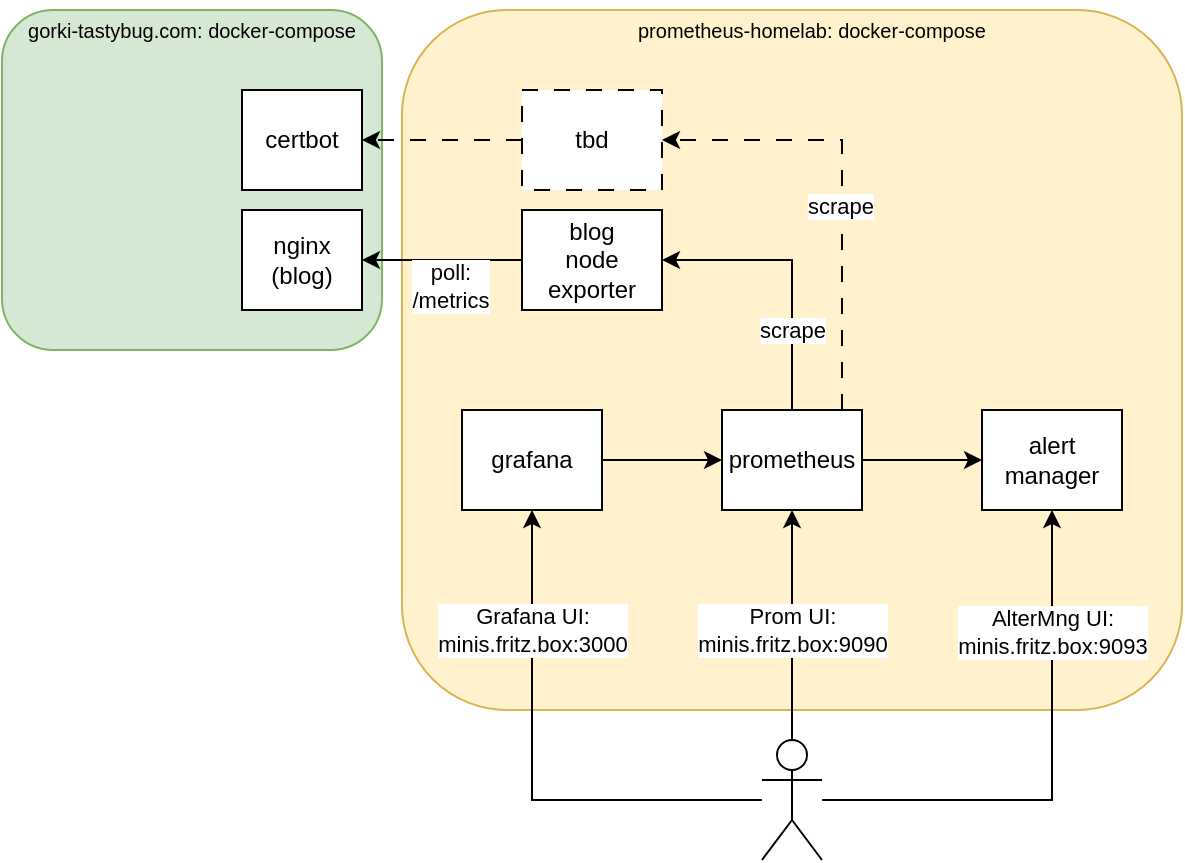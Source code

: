 <mxfile version="24.6.4" type="device">
  <diagram name="Page-1" id="Q6AwAnVcPE8O3ME2WkNf">
    <mxGraphModel dx="1801" dy="1047" grid="1" gridSize="10" guides="1" tooltips="1" connect="1" arrows="1" fold="1" page="1" pageScale="1" pageWidth="827" pageHeight="1169" math="0" shadow="0">
      <root>
        <mxCell id="0" />
        <mxCell id="1" parent="0" />
        <mxCell id="6w2oe1kkCzwspKvQk17Y-18" value="" style="rounded=1;whiteSpace=wrap;html=1;fillColor=#fff2cc;strokeColor=#d6b656;" parent="1" vertex="1">
          <mxGeometry x="230" y="160" width="390" height="350" as="geometry" />
        </mxCell>
        <mxCell id="6w2oe1kkCzwspKvQk17Y-7" value="" style="rounded=1;whiteSpace=wrap;html=1;fillColor=#d5e8d4;textShadow=1;labelBackgroundColor=none;strokeColor=#82b366;" parent="1" vertex="1">
          <mxGeometry x="30" y="160" width="190" height="170" as="geometry" />
        </mxCell>
        <mxCell id="6w2oe1kkCzwspKvQk17Y-1" value="nginx&lt;div&gt;(blog)&lt;/div&gt;" style="rounded=0;whiteSpace=wrap;html=1;" parent="1" vertex="1">
          <mxGeometry x="150" y="260" width="60" height="50" as="geometry" />
        </mxCell>
        <mxCell id="6w2oe1kkCzwspKvQk17Y-10" style="edgeStyle=orthogonalEdgeStyle;rounded=0;orthogonalLoop=1;jettySize=auto;html=1;entryX=1;entryY=0.5;entryDx=0;entryDy=0;" parent="1" source="6w2oe1kkCzwspKvQk17Y-2" target="6w2oe1kkCzwspKvQk17Y-1" edge="1">
          <mxGeometry relative="1" as="geometry">
            <Array as="points">
              <mxPoint x="270" y="285" />
            </Array>
          </mxGeometry>
        </mxCell>
        <mxCell id="6w2oe1kkCzwspKvQk17Y-11" value="poll:&lt;div&gt;/metrics&lt;/div&gt;" style="edgeLabel;html=1;align=center;verticalAlign=middle;resizable=0;points=[];" parent="6w2oe1kkCzwspKvQk17Y-10" vertex="1" connectable="0">
          <mxGeometry x="-0.081" y="1" relative="1" as="geometry">
            <mxPoint x="1" y="12" as="offset" />
          </mxGeometry>
        </mxCell>
        <mxCell id="6w2oe1kkCzwspKvQk17Y-2" value="blog&lt;div&gt;node&lt;/div&gt;&lt;div&gt;exporter&lt;/div&gt;" style="rounded=0;whiteSpace=wrap;html=1;" parent="1" vertex="1">
          <mxGeometry x="290" y="260" width="70" height="50" as="geometry" />
        </mxCell>
        <mxCell id="6w2oe1kkCzwspKvQk17Y-6" value="certbot" style="rounded=0;whiteSpace=wrap;html=1;" parent="1" vertex="1">
          <mxGeometry x="150" y="200" width="60" height="50" as="geometry" />
        </mxCell>
        <mxCell id="6w2oe1kkCzwspKvQk17Y-8" value="&lt;font style=&quot;font-size: 10px;&quot;&gt;gorki-tastybug.com:&amp;nbsp;&lt;span style=&quot;background-color: initial;&quot;&gt;docker-compose&lt;/span&gt;&lt;/font&gt;" style="text;html=1;align=center;verticalAlign=middle;whiteSpace=wrap;rounded=0;" parent="1" vertex="1">
          <mxGeometry x="40" y="155" width="170" height="30" as="geometry" />
        </mxCell>
        <mxCell id="6w2oe1kkCzwspKvQk17Y-14" style="edgeStyle=orthogonalEdgeStyle;rounded=0;orthogonalLoop=1;jettySize=auto;html=1;entryX=1;entryY=0.5;entryDx=0;entryDy=0;" parent="1" source="6w2oe1kkCzwspKvQk17Y-12" target="6w2oe1kkCzwspKvQk17Y-2" edge="1">
          <mxGeometry relative="1" as="geometry">
            <Array as="points">
              <mxPoint x="425" y="285" />
            </Array>
          </mxGeometry>
        </mxCell>
        <mxCell id="6w2oe1kkCzwspKvQk17Y-15" value="scrape" style="edgeLabel;html=1;align=center;verticalAlign=middle;resizable=0;points=[];" parent="6w2oe1kkCzwspKvQk17Y-14" vertex="1" connectable="0">
          <mxGeometry x="0.12" relative="1" as="geometry">
            <mxPoint x="3" y="35" as="offset" />
          </mxGeometry>
        </mxCell>
        <mxCell id="6w2oe1kkCzwspKvQk17Y-17" style="edgeStyle=orthogonalEdgeStyle;rounded=0;orthogonalLoop=1;jettySize=auto;html=1;entryX=0;entryY=0.5;entryDx=0;entryDy=0;" parent="1" source="6w2oe1kkCzwspKvQk17Y-12" target="6w2oe1kkCzwspKvQk17Y-16" edge="1">
          <mxGeometry relative="1" as="geometry" />
        </mxCell>
        <mxCell id="6w2oe1kkCzwspKvQk17Y-26" style="edgeStyle=orthogonalEdgeStyle;rounded=0;orthogonalLoop=1;jettySize=auto;html=1;entryX=1;entryY=0.5;entryDx=0;entryDy=0;dashed=1;dashPattern=8 8;" parent="1" source="6w2oe1kkCzwspKvQk17Y-12" target="6w2oe1kkCzwspKvQk17Y-23" edge="1">
          <mxGeometry relative="1" as="geometry">
            <Array as="points">
              <mxPoint x="450" y="225" />
            </Array>
          </mxGeometry>
        </mxCell>
        <mxCell id="6w2oe1kkCzwspKvQk17Y-27" value="scrape" style="edgeLabel;html=1;align=center;verticalAlign=middle;resizable=0;points=[];" parent="6w2oe1kkCzwspKvQk17Y-26" vertex="1" connectable="0">
          <mxGeometry x="-0.095" y="1" relative="1" as="geometry">
            <mxPoint as="offset" />
          </mxGeometry>
        </mxCell>
        <mxCell id="6w2oe1kkCzwspKvQk17Y-12" value="prometheus" style="rounded=0;whiteSpace=wrap;html=1;" parent="1" vertex="1">
          <mxGeometry x="390" y="360" width="70" height="50" as="geometry" />
        </mxCell>
        <mxCell id="6w2oe1kkCzwspKvQk17Y-16" value="alert&lt;div&gt;manager&lt;/div&gt;" style="rounded=0;whiteSpace=wrap;html=1;" parent="1" vertex="1">
          <mxGeometry x="520" y="360" width="70" height="50" as="geometry" />
        </mxCell>
        <mxCell id="6w2oe1kkCzwspKvQk17Y-19" value="prometheus-homelab:&amp;nbsp;&lt;span style=&quot;background-color: initial; font-size: 10px;&quot;&gt;docker-compose&lt;/span&gt;" style="text;html=1;align=center;verticalAlign=middle;whiteSpace=wrap;rounded=0;fontSize=10;" parent="1" vertex="1">
          <mxGeometry x="250" y="160" width="370" height="20" as="geometry" />
        </mxCell>
        <mxCell id="6w2oe1kkCzwspKvQk17Y-22" style="edgeStyle=orthogonalEdgeStyle;rounded=0;orthogonalLoop=1;jettySize=auto;html=1;" parent="1" source="6w2oe1kkCzwspKvQk17Y-20" target="6w2oe1kkCzwspKvQk17Y-12" edge="1">
          <mxGeometry relative="1" as="geometry" />
        </mxCell>
        <mxCell id="6w2oe1kkCzwspKvQk17Y-28" value="&lt;div&gt;Prom UI:&lt;/div&gt;minis.fritz.box:9090" style="edgeLabel;html=1;align=center;verticalAlign=middle;resizable=0;points=[];" parent="6w2oe1kkCzwspKvQk17Y-22" vertex="1" connectable="0">
          <mxGeometry x="-0.321" relative="1" as="geometry">
            <mxPoint y="-16" as="offset" />
          </mxGeometry>
        </mxCell>
        <mxCell id="zEwVCmCf_9aqJFJ64W-3-4" style="edgeStyle=orthogonalEdgeStyle;rounded=0;orthogonalLoop=1;jettySize=auto;html=1;" edge="1" parent="1" source="6w2oe1kkCzwspKvQk17Y-20" target="zEwVCmCf_9aqJFJ64W-3-2">
          <mxGeometry relative="1" as="geometry" />
        </mxCell>
        <mxCell id="zEwVCmCf_9aqJFJ64W-3-5" value="&lt;div&gt;Grafana UI:&lt;/div&gt;minis.fritz.box:3000" style="edgeLabel;html=1;align=center;verticalAlign=middle;resizable=0;points=[];" vertex="1" connectable="0" parent="zEwVCmCf_9aqJFJ64W-3-4">
          <mxGeometry x="0.433" relative="1" as="geometry">
            <mxPoint y="-14" as="offset" />
          </mxGeometry>
        </mxCell>
        <mxCell id="zEwVCmCf_9aqJFJ64W-3-6" style="edgeStyle=orthogonalEdgeStyle;rounded=0;orthogonalLoop=1;jettySize=auto;html=1;entryX=0.5;entryY=1;entryDx=0;entryDy=0;" edge="1" parent="1" source="6w2oe1kkCzwspKvQk17Y-20" target="6w2oe1kkCzwspKvQk17Y-16">
          <mxGeometry relative="1" as="geometry" />
        </mxCell>
        <mxCell id="zEwVCmCf_9aqJFJ64W-3-7" value="AlterMng UI:&lt;div&gt;minis.fritz.box:9093&lt;br&gt;&lt;/div&gt;" style="edgeLabel;html=1;align=center;verticalAlign=middle;resizable=0;points=[];" vertex="1" connectable="0" parent="zEwVCmCf_9aqJFJ64W-3-6">
          <mxGeometry x="0.565" relative="1" as="geometry">
            <mxPoint y="4" as="offset" />
          </mxGeometry>
        </mxCell>
        <mxCell id="6w2oe1kkCzwspKvQk17Y-20" value="" style="shape=umlActor;verticalLabelPosition=bottom;verticalAlign=top;html=1;outlineConnect=0;" parent="1" vertex="1">
          <mxGeometry x="410" y="525" width="30" height="60" as="geometry" />
        </mxCell>
        <mxCell id="6w2oe1kkCzwspKvQk17Y-24" style="edgeStyle=orthogonalEdgeStyle;rounded=0;orthogonalLoop=1;jettySize=auto;html=1;entryX=1;entryY=0.5;entryDx=0;entryDy=0;dashed=1;dashPattern=8 8;" parent="1" source="6w2oe1kkCzwspKvQk17Y-23" target="6w2oe1kkCzwspKvQk17Y-6" edge="1">
          <mxGeometry relative="1" as="geometry" />
        </mxCell>
        <mxCell id="6w2oe1kkCzwspKvQk17Y-23" value="tbd" style="rounded=0;whiteSpace=wrap;html=1;dashed=1;dashPattern=8 8;" parent="1" vertex="1">
          <mxGeometry x="290" y="200" width="70" height="50" as="geometry" />
        </mxCell>
        <mxCell id="zEwVCmCf_9aqJFJ64W-3-3" style="edgeStyle=orthogonalEdgeStyle;rounded=0;orthogonalLoop=1;jettySize=auto;html=1;" edge="1" parent="1" source="zEwVCmCf_9aqJFJ64W-3-2" target="6w2oe1kkCzwspKvQk17Y-12">
          <mxGeometry relative="1" as="geometry" />
        </mxCell>
        <mxCell id="zEwVCmCf_9aqJFJ64W-3-2" value="grafana" style="rounded=0;whiteSpace=wrap;html=1;" vertex="1" parent="1">
          <mxGeometry x="260" y="360" width="70" height="50" as="geometry" />
        </mxCell>
      </root>
    </mxGraphModel>
  </diagram>
</mxfile>
